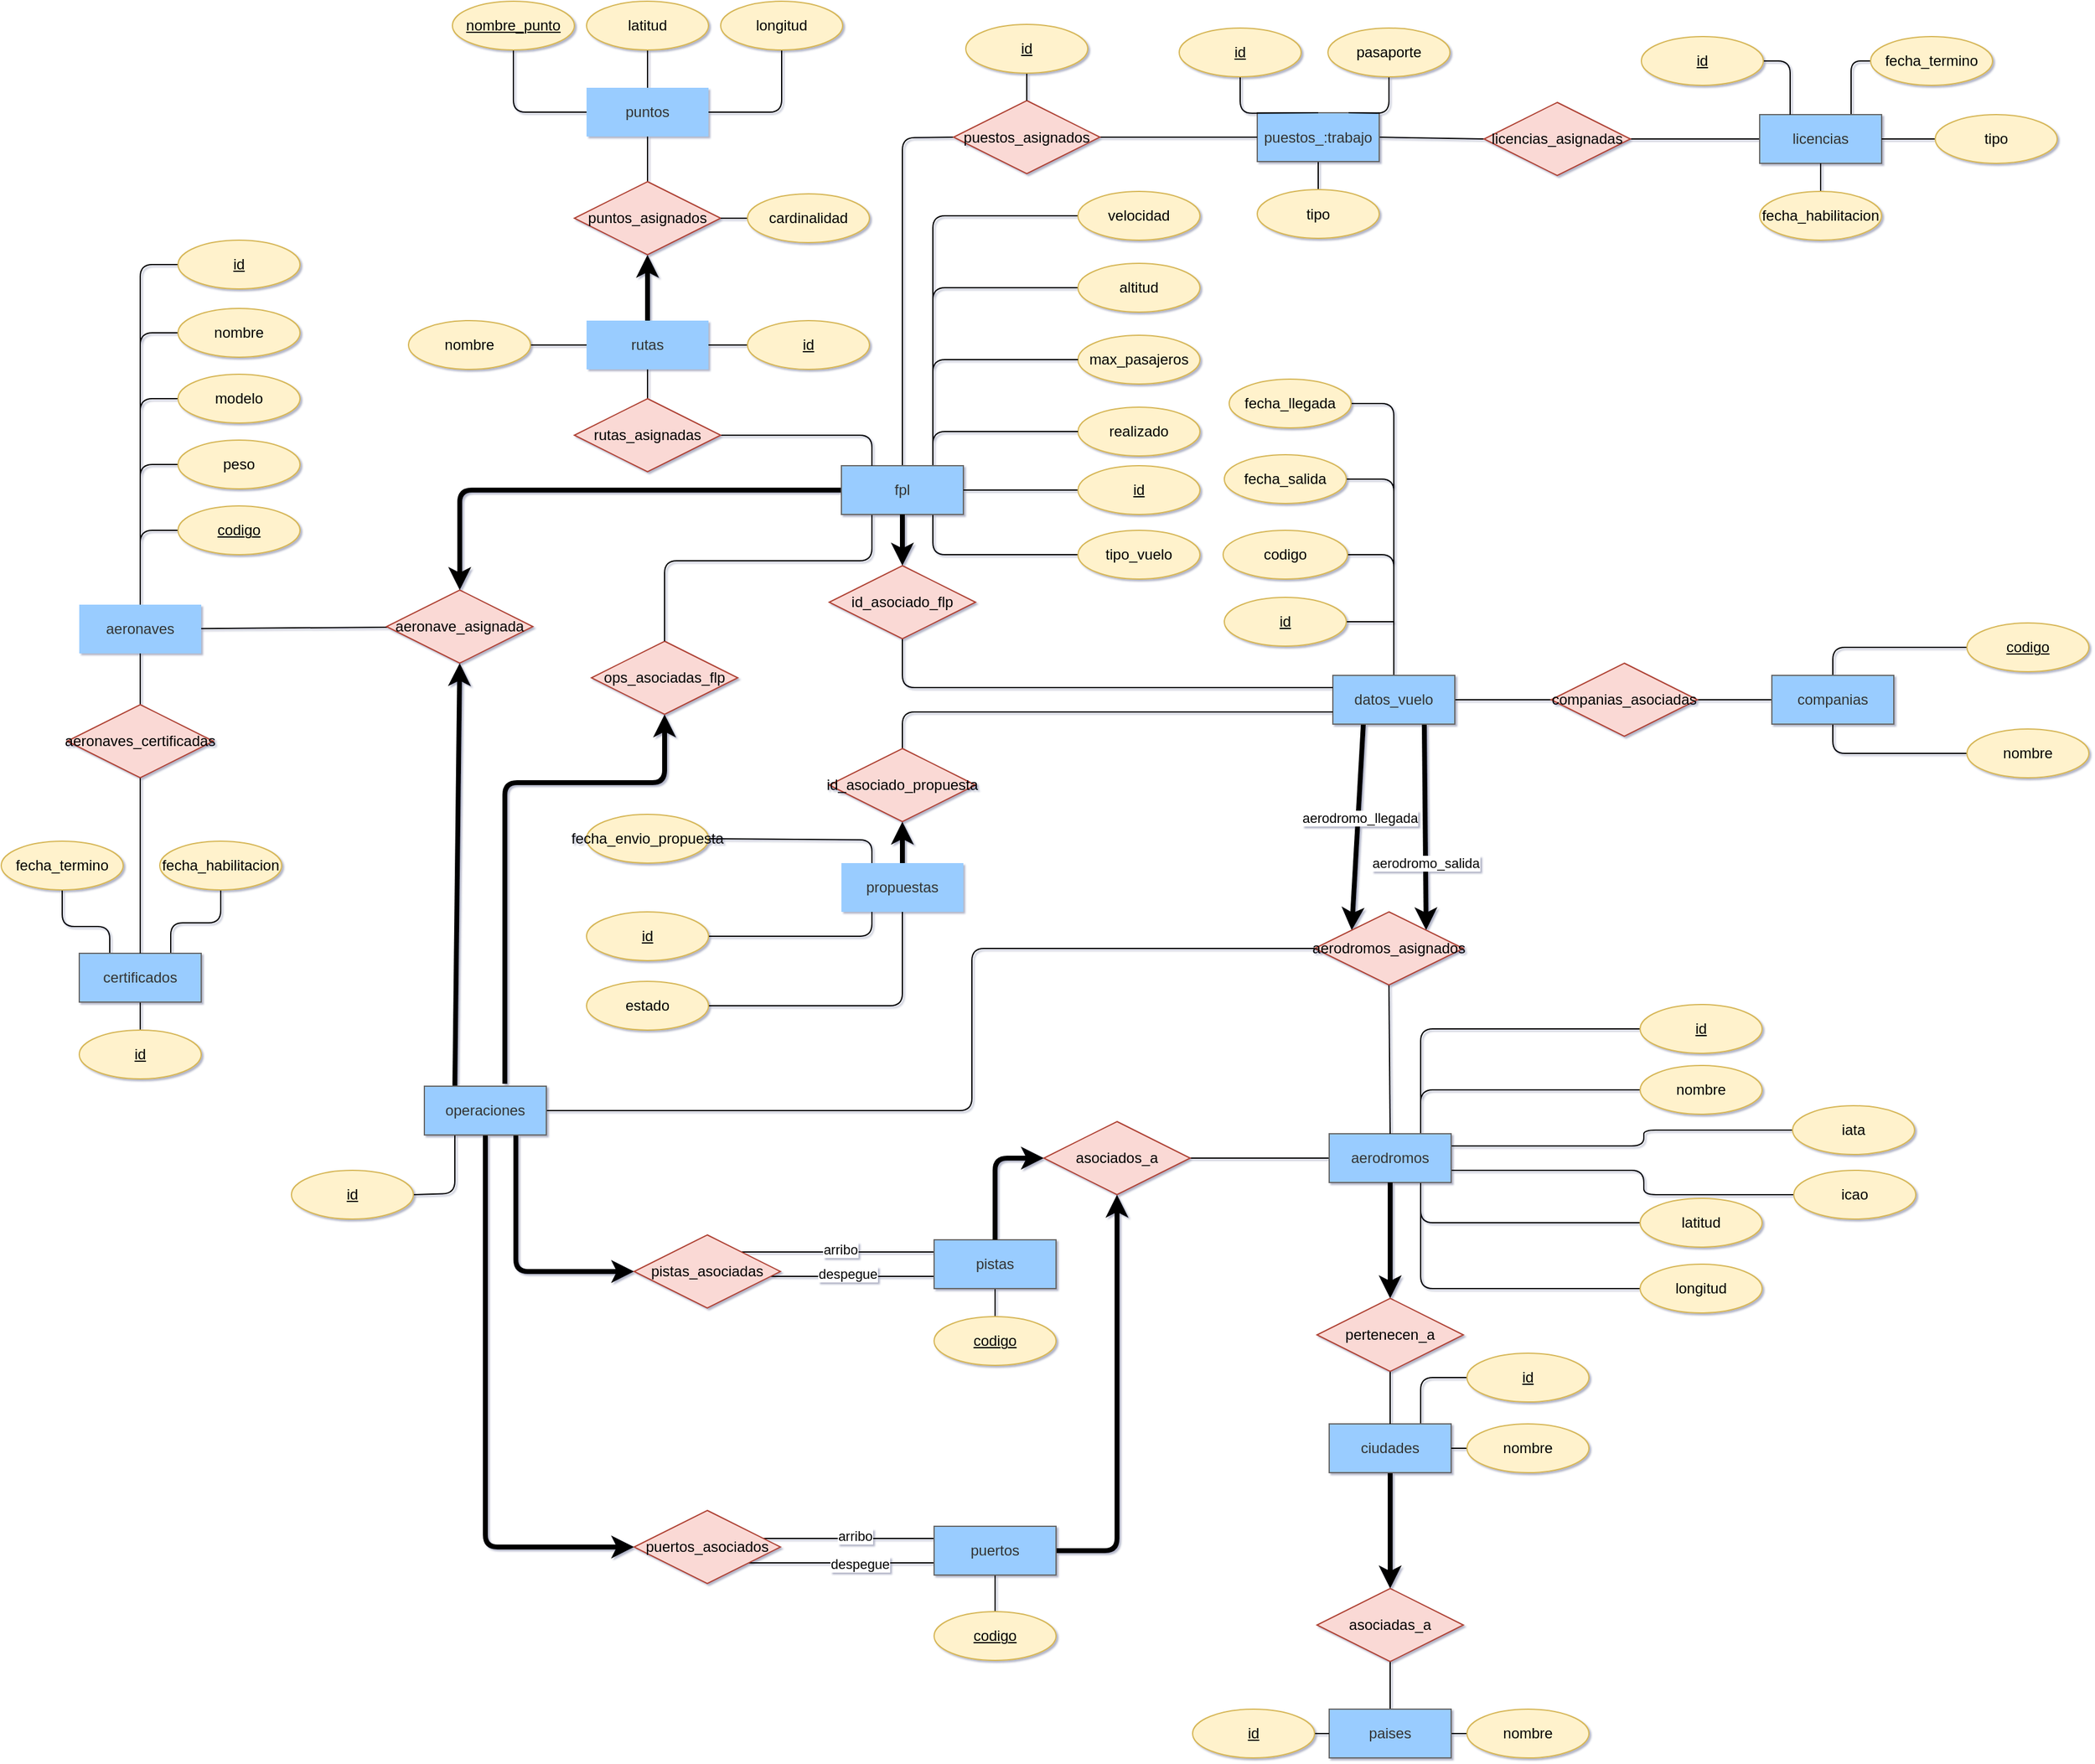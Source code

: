 <mxfile>
    <diagram id="YzkCV1IroWYQFl9WzWu6" name="Página-1">
        <mxGraphModel dx="561" dy="1938" grid="0" gridSize="10" guides="1" tooltips="1" connect="1" arrows="1" fold="1" page="1" pageScale="1" pageWidth="2336" pageHeight="1654" background="#ffffff" math="0" shadow="1">
            <root>
                <mxCell id="0"/>
                <mxCell id="1" parent="0"/>
                <mxCell id="186" style="edgeStyle=none;html=1;exitX=0.5;exitY=0;exitDx=0;exitDy=0;entryX=0.5;entryY=1;entryDx=0;entryDy=0;startArrow=none;startFill=0;endArrow=none;endFill=0;strokeColor=#000000;strokeWidth=1;" parent="1" source="65" target="184" edge="1">
                    <mxGeometry relative="1" as="geometry"/>
                </mxCell>
                <mxCell id="280" style="edgeStyle=none;html=1;exitX=1;exitY=0.5;exitDx=0;exitDy=0;startArrow=none;startFill=0;endArrow=none;endFill=0;strokeColor=#000000;strokeWidth=1;" parent="1" source="65" target="279" edge="1">
                    <mxGeometry relative="1" as="geometry">
                        <Array as="points">
                            <mxPoint x="1470" y="-98"/>
                        </Array>
                    </mxGeometry>
                </mxCell>
                <mxCell id="65" value="paises" style="whiteSpace=wrap;html=1;align=center;fillColor=#99CCFF;strokeColor=#666666;fontColor=#333333;" parent="1" vertex="1">
                    <mxGeometry x="1357" y="-118" width="100" height="40" as="geometry"/>
                </mxCell>
                <mxCell id="185" style="edgeStyle=none;html=1;exitX=0.5;exitY=1;exitDx=0;exitDy=0;entryX=0.5;entryY=0;entryDx=0;entryDy=0;startArrow=none;startFill=0;endArrow=classic;endFill=1;strokeColor=#000000;strokeWidth=4;" parent="1" source="66" target="184" edge="1">
                    <mxGeometry relative="1" as="geometry"/>
                </mxCell>
                <mxCell id="285" style="edgeStyle=none;rounded=1;html=1;exitX=0.75;exitY=0;exitDx=0;exitDy=0;entryX=0;entryY=0.5;entryDx=0;entryDy=0;startArrow=none;startFill=0;endArrow=none;endFill=0;strokeColor=#000000;strokeWidth=1;" parent="1" source="66" target="282" edge="1">
                    <mxGeometry relative="1" as="geometry">
                        <Array as="points">
                            <mxPoint x="1432" y="-390"/>
                        </Array>
                    </mxGeometry>
                </mxCell>
                <mxCell id="66" value="ciudades" style="whiteSpace=wrap;html=1;align=center;fillColor=#99CCFF;strokeColor=#666666;fontColor=#333333;" parent="1" vertex="1">
                    <mxGeometry x="1357" y="-352" width="100" height="40" as="geometry"/>
                </mxCell>
                <mxCell id="224" style="edgeStyle=none;html=1;exitX=0;exitY=0.5;exitDx=0;exitDy=0;startArrow=none;startFill=0;endArrow=none;endFill=0;strokeColor=#000000;strokeWidth=1;entryX=1;entryY=0.5;entryDx=0;entryDy=0;" parent="1" source="70" target="223" edge="1">
                    <mxGeometry relative="1" as="geometry">
                        <mxPoint x="1338" y="-623" as="targetPoint"/>
                    </mxGeometry>
                </mxCell>
                <mxCell id="298" style="edgeStyle=none;rounded=1;html=1;exitX=0.75;exitY=0;exitDx=0;exitDy=0;entryX=0;entryY=0.5;entryDx=0;entryDy=0;startArrow=none;startFill=0;endArrow=none;endFill=0;strokeColor=#000000;strokeWidth=1;" parent="1" source="70" target="287" edge="1">
                    <mxGeometry relative="1" as="geometry">
                        <Array as="points">
                            <mxPoint x="1432" y="-626"/>
                        </Array>
                    </mxGeometry>
                </mxCell>
                <mxCell id="299" style="edgeStyle=none;rounded=1;html=1;exitX=0.75;exitY=0;exitDx=0;exitDy=0;startArrow=none;startFill=0;endArrow=none;endFill=0;strokeColor=#000000;strokeWidth=1;entryX=0;entryY=0.5;entryDx=0;entryDy=0;" parent="1" source="70" target="286" edge="1">
                    <mxGeometry relative="1" as="geometry">
                        <mxPoint x="1480" y="-630" as="targetPoint"/>
                        <Array as="points">
                            <mxPoint x="1432" y="-676"/>
                        </Array>
                    </mxGeometry>
                </mxCell>
                <mxCell id="300" style="edgeStyle=none;rounded=1;html=1;exitX=0.75;exitY=1;exitDx=0;exitDy=0;entryX=0;entryY=0.5;entryDx=0;entryDy=0;startArrow=none;startFill=0;endArrow=none;endFill=0;strokeColor=#000000;strokeWidth=1;" parent="1" source="70" target="290" edge="1">
                    <mxGeometry relative="1" as="geometry">
                        <Array as="points">
                            <mxPoint x="1432" y="-517"/>
                        </Array>
                    </mxGeometry>
                </mxCell>
                <mxCell id="301" style="edgeStyle=none;rounded=1;html=1;exitX=0.75;exitY=1;exitDx=0;exitDy=0;entryX=0;entryY=0.5;entryDx=0;entryDy=0;startArrow=none;startFill=0;endArrow=none;endFill=0;strokeColor=#000000;strokeWidth=1;" parent="1" source="70" target="291" edge="1">
                    <mxGeometry relative="1" as="geometry">
                        <Array as="points">
                            <mxPoint x="1432" y="-463"/>
                        </Array>
                    </mxGeometry>
                </mxCell>
                <mxCell id="303" style="edgeStyle=none;rounded=1;html=1;exitX=1;exitY=0.25;exitDx=0;exitDy=0;startArrow=none;startFill=0;endArrow=none;endFill=0;strokeColor=#000000;strokeWidth=1;entryX=0;entryY=0.5;entryDx=0;entryDy=0;" parent="1" source="70" target="288" edge="1">
                    <mxGeometry relative="1" as="geometry">
                        <Array as="points">
                            <mxPoint x="1615" y="-580"/>
                            <mxPoint x="1615" y="-593"/>
                        </Array>
                    </mxGeometry>
                </mxCell>
                <mxCell id="304" style="edgeStyle=none;rounded=1;html=1;exitX=1;exitY=0.75;exitDx=0;exitDy=0;entryX=0;entryY=0.5;entryDx=0;entryDy=0;startArrow=none;startFill=0;endArrow=none;endFill=0;strokeColor=#000000;strokeWidth=1;" parent="1" source="70" target="289" edge="1">
                    <mxGeometry relative="1" as="geometry">
                        <Array as="points">
                            <mxPoint x="1615" y="-560"/>
                            <mxPoint x="1615" y="-540"/>
                        </Array>
                    </mxGeometry>
                </mxCell>
                <mxCell id="70" value="aerodromos" style="whiteSpace=wrap;html=1;align=center;fillColor=#99CCFF;strokeColor=#666666;fontColor=#333333;" parent="1" vertex="1">
                    <mxGeometry x="1357" y="-590" width="100" height="40" as="geometry"/>
                </mxCell>
                <mxCell id="194" value="" style="edgeStyle=none;html=1;startArrow=none;startFill=0;endArrow=none;endFill=0;strokeColor=#000000;strokeWidth=1;" parent="1" source="106" target="192" edge="1">
                    <mxGeometry relative="1" as="geometry"/>
                </mxCell>
                <mxCell id="254" style="edgeStyle=none;html=1;exitX=1;exitY=0.5;exitDx=0;exitDy=0;startArrow=none;startFill=0;endArrow=none;endFill=0;strokeColor=#000000;strokeWidth=1;" parent="1" source="106" target="252" edge="1">
                    <mxGeometry relative="1" as="geometry">
                        <Array as="points"/>
                    </mxGeometry>
                </mxCell>
                <mxCell id="378" style="edgeStyle=none;rounded=1;html=1;exitX=0;exitY=0.5;exitDx=0;exitDy=0;startArrow=none;startFill=0;endArrow=none;endFill=0;strokeColor=#000000;strokeWidth=1;" parent="1" source="106" edge="1">
                    <mxGeometry relative="1" as="geometry">
                        <mxPoint x="700" y="-1237" as="targetPoint"/>
                    </mxGeometry>
                </mxCell>
                <mxCell id="380" value="" style="edgeStyle=none;rounded=1;html=1;startArrow=none;startFill=0;endArrow=none;endFill=0;strokeColor=#000000;strokeWidth=1;" parent="1" source="106" edge="1">
                    <mxGeometry relative="1" as="geometry">
                        <mxPoint x="700" y="-1237" as="targetPoint"/>
                    </mxGeometry>
                </mxCell>
                <mxCell id="106" value="rutas" style="whiteSpace=wrap;html=1;align=center;fillColor=#99CCFF;strokeColor=none;fontColor=#333333;" parent="1" vertex="1">
                    <mxGeometry x="748" y="-1257" width="100" height="40" as="geometry"/>
                </mxCell>
                <mxCell id="104" value="realizado" style="ellipse;whiteSpace=wrap;html=1;align=center;fillColor=#fff2cc;strokeColor=#d6b656;fontColor=#000000;" parent="1" vertex="1">
                    <mxGeometry x="1151" y="-1186" width="100" height="40" as="geometry"/>
                </mxCell>
                <mxCell id="102" value="max_pasajeros" style="ellipse;whiteSpace=wrap;html=1;align=center;fillColor=#fff2cc;strokeColor=#d6b656;fontColor=#000000;" parent="1" vertex="1">
                    <mxGeometry x="1151" y="-1245" width="100" height="40" as="geometry"/>
                </mxCell>
                <mxCell id="259" style="edgeStyle=none;html=1;exitX=0;exitY=0.5;exitDx=0;exitDy=0;entryX=0.75;entryY=0;entryDx=0;entryDy=0;startArrow=none;startFill=0;endArrow=none;endFill=0;strokeColor=#000000;strokeWidth=1;" parent="1" source="101" edge="1">
                    <mxGeometry relative="1" as="geometry">
                        <mxPoint x="1032" y="-1128" as="targetPoint"/>
                        <Array as="points">
                            <mxPoint x="1032" y="-1284"/>
                        </Array>
                    </mxGeometry>
                </mxCell>
                <mxCell id="101" value="altitud" style="ellipse;whiteSpace=wrap;html=1;align=center;fillColor=#fff2cc;strokeColor=#d6b656;fontColor=#000000;" parent="1" vertex="1">
                    <mxGeometry x="1151" y="-1304" width="100" height="40" as="geometry"/>
                </mxCell>
                <mxCell id="262" style="edgeStyle=none;html=1;exitX=0.25;exitY=0;exitDx=0;exitDy=0;entryX=1;entryY=0.5;entryDx=0;entryDy=0;startArrow=none;startFill=0;endArrow=none;endFill=0;strokeColor=#000000;strokeWidth=1;" parent="1" source="145" target="148" edge="1">
                    <mxGeometry relative="1" as="geometry">
                        <Array as="points">
                            <mxPoint x="982" y="-831"/>
                        </Array>
                    </mxGeometry>
                </mxCell>
                <mxCell id="350" style="edgeStyle=none;rounded=1;html=1;exitX=0.5;exitY=1;exitDx=0;exitDy=0;entryX=1;entryY=0.5;entryDx=0;entryDy=0;startArrow=none;startFill=0;endArrow=none;endFill=0;strokeColor=#000000;strokeWidth=1;" parent="1" source="145" target="349" edge="1">
                    <mxGeometry relative="1" as="geometry">
                        <Array as="points">
                            <mxPoint x="1007" y="-695"/>
                        </Array>
                    </mxGeometry>
                </mxCell>
                <mxCell id="145" value="propuestas" style="whiteSpace=wrap;html=1;align=center;fillColor=#99CCFF;strokeColor=none;fontColor=#333333;" parent="1" vertex="1">
                    <mxGeometry x="957" y="-812" width="100" height="40" as="geometry"/>
                </mxCell>
                <mxCell id="152" style="edgeStyle=none;html=1;endArrow=none;endFill=0;strokeColor=#000000;entryX=0.25;entryY=1;entryDx=0;entryDy=0;" parent="1" source="147" target="145" edge="1">
                    <mxGeometry relative="1" as="geometry">
                        <Array as="points">
                            <mxPoint x="982" y="-752"/>
                        </Array>
                    </mxGeometry>
                </mxCell>
                <mxCell id="147" value="&lt;u&gt;id&lt;/u&gt;" style="ellipse;whiteSpace=wrap;html=1;align=center;fillColor=#fff2cc;strokeColor=#d6b656;fontColor=#000000;" parent="1" vertex="1">
                    <mxGeometry x="748" y="-772" width="100" height="40" as="geometry"/>
                </mxCell>
                <mxCell id="148" value="fecha_envio_propuesta" style="ellipse;whiteSpace=wrap;html=1;align=center;fillColor=#fff2cc;strokeColor=#d6b656;fontColor=#000000;" parent="1" vertex="1">
                    <mxGeometry x="748" y="-852" width="100" height="40" as="geometry"/>
                </mxCell>
                <mxCell id="241" style="edgeStyle=none;html=1;exitX=1;exitY=0.5;exitDx=0;exitDy=0;entryX=0.5;entryY=0;entryDx=0;entryDy=0;startArrow=none;startFill=0;endArrow=none;endFill=0;strokeColor=#000000;strokeWidth=1;" parent="1" source="157" target="168" edge="1">
                    <mxGeometry relative="1" as="geometry">
                        <Array as="points">
                            <mxPoint x="1410" y="-1127"/>
                        </Array>
                    </mxGeometry>
                </mxCell>
                <mxCell id="157" value="fecha_salida" style="ellipse;whiteSpace=wrap;html=1;align=center;fillColor=#fff2cc;strokeColor=#d6b656;fontColor=#000000;" parent="1" vertex="1">
                    <mxGeometry x="1271" y="-1147" width="100" height="40" as="geometry"/>
                </mxCell>
                <mxCell id="243" style="edgeStyle=none;html=1;exitX=1;exitY=0.5;exitDx=0;exitDy=0;startArrow=none;startFill=0;endArrow=none;endFill=0;strokeColor=#000000;strokeWidth=1;entryX=0.5;entryY=0;entryDx=0;entryDy=0;" parent="1" source="158" target="168" edge="1">
                    <mxGeometry relative="1" as="geometry">
                        <mxPoint x="1439.6" y="-1076.933" as="targetPoint"/>
                        <Array as="points">
                            <mxPoint x="1410" y="-1189"/>
                        </Array>
                    </mxGeometry>
                </mxCell>
                <mxCell id="158" value="fecha_llegada" style="ellipse;whiteSpace=wrap;html=1;align=center;fillColor=#fff2cc;strokeColor=#d6b656;fontColor=#000000;" parent="1" vertex="1">
                    <mxGeometry x="1275" y="-1209" width="100" height="40" as="geometry"/>
                </mxCell>
                <mxCell id="201" style="edgeStyle=none;html=1;exitX=0.5;exitY=0;exitDx=0;exitDy=0;entryX=0;entryY=0.5;entryDx=0;entryDy=0;startArrow=none;startFill=0;endArrow=none;endFill=0;strokeColor=#000000;strokeWidth=1;" parent="1" source="52" target="200" edge="1">
                    <mxGeometry relative="1" as="geometry">
                        <Array as="points">
                            <mxPoint x="1007" y="-1407"/>
                        </Array>
                    </mxGeometry>
                </mxCell>
                <mxCell id="229" style="edgeStyle=none;html=1;startArrow=none;startFill=0;endArrow=none;endFill=0;strokeColor=#000000;strokeWidth=1;" parent="1" source="168" target="227" edge="1">
                    <mxGeometry relative="1" as="geometry"/>
                </mxCell>
                <mxCell id="240" style="edgeStyle=none;html=1;exitX=0.5;exitY=0;exitDx=0;exitDy=0;entryX=1;entryY=0.5;entryDx=0;entryDy=0;startArrow=none;startFill=0;endArrow=none;endFill=0;strokeColor=#000000;strokeWidth=1;" parent="1" source="168" target="89" edge="1">
                    <mxGeometry relative="1" as="geometry">
                        <Array as="points">
                            <mxPoint x="1410" y="-1065"/>
                        </Array>
                    </mxGeometry>
                </mxCell>
                <mxCell id="274" style="edgeStyle=none;html=1;startArrow=none;startFill=0;endArrow=classic;endFill=1;strokeColor=#000000;strokeWidth=4;exitX=0.75;exitY=1;exitDx=0;exitDy=0;entryX=1;entryY=0;entryDx=0;entryDy=0;" parent="1" source="168" target="178" edge="1">
                    <mxGeometry relative="1" as="geometry">
                        <mxPoint x="1437" y="-917" as="sourcePoint"/>
                        <mxPoint x="1482" y="-846" as="targetPoint"/>
                        <Array as="points"/>
                    </mxGeometry>
                </mxCell>
                <mxCell id="277" value="aerodromo_salida" style="edgeLabel;html=1;align=center;verticalAlign=middle;resizable=0;points=[];" parent="274" vertex="1" connectable="0">
                    <mxGeometry x="-0.071" y="-2" relative="1" as="geometry">
                        <mxPoint x="2" y="35" as="offset"/>
                    </mxGeometry>
                </mxCell>
                <mxCell id="275" style="edgeStyle=none;html=1;exitX=0.25;exitY=1;exitDx=0;exitDy=0;startArrow=none;startFill=0;endArrow=classic;endFill=1;strokeColor=#000000;strokeWidth=4;entryX=0;entryY=0;entryDx=0;entryDy=0;" parent="1" source="168" target="178" edge="1">
                    <mxGeometry relative="1" as="geometry">
                        <mxPoint x="1254" y="-811" as="targetPoint"/>
                        <Array as="points"/>
                    </mxGeometry>
                </mxCell>
                <mxCell id="276" value="aerodromo_llegada" style="edgeLabel;html=1;align=center;verticalAlign=middle;resizable=0;points=[];" parent="275" vertex="1" connectable="0">
                    <mxGeometry x="0.409" relative="1" as="geometry">
                        <mxPoint x="3" y="-42" as="offset"/>
                    </mxGeometry>
                </mxCell>
                <mxCell id="168" value="datos_vuelo" style="whiteSpace=wrap;html=1;align=center;fillColor=#99CCFF;strokeColor=#666666;fontColor=#333333;" parent="1" vertex="1">
                    <mxGeometry x="1360" y="-966" width="100" height="40" as="geometry"/>
                </mxCell>
                <mxCell id="173" style="edgeStyle=none;html=1;exitX=0.5;exitY=1;exitDx=0;exitDy=0;entryX=0;entryY=0.25;entryDx=0;entryDy=0;startArrow=none;startFill=0;endArrow=none;endFill=0;strokeColor=#000000;strokeWidth=1;" parent="1" source="171" target="168" edge="1">
                    <mxGeometry relative="1" as="geometry">
                        <Array as="points">
                            <mxPoint x="1007" y="-956"/>
                        </Array>
                    </mxGeometry>
                </mxCell>
                <mxCell id="175" style="edgeStyle=none;html=1;entryX=0;entryY=0.75;entryDx=0;entryDy=0;startArrow=none;startFill=0;endArrow=none;endFill=0;strokeColor=#000000;strokeWidth=1;exitX=0.5;exitY=0;exitDx=0;exitDy=0;" parent="1" source="174" target="168" edge="1">
                    <mxGeometry relative="1" as="geometry">
                        <Array as="points">
                            <mxPoint x="1007" y="-936"/>
                        </Array>
                    </mxGeometry>
                </mxCell>
                <mxCell id="176" style="edgeStyle=none;html=1;startArrow=classic;startFill=1;endArrow=none;endFill=0;strokeColor=#000000;strokeWidth=4;" parent="1" source="174" target="145" edge="1">
                    <mxGeometry relative="1" as="geometry"/>
                </mxCell>
                <mxCell id="174" value="id_asociado_propuesta" style="shape=rhombus;perimeter=rhombusPerimeter;whiteSpace=wrap;html=1;align=center;fillColor=#fad9d5;strokeColor=#ae4132;fontColor=#000000;" parent="1" vertex="1">
                    <mxGeometry x="947" y="-906" width="120" height="60" as="geometry"/>
                </mxCell>
                <mxCell id="209" style="edgeStyle=none;html=1;startArrow=none;startFill=0;endArrow=none;endFill=0;strokeColor=#000000;strokeWidth=1;entryX=0.5;entryY=0;entryDx=0;entryDy=0;exitX=0.5;exitY=1;exitDx=0;exitDy=0;" parent="1" source="178" target="70" edge="1">
                    <mxGeometry relative="1" as="geometry">
                        <mxPoint x="1409.095" y="-658.445" as="sourcePoint"/>
                        <mxPoint x="1407" y="-596" as="targetPoint"/>
                    </mxGeometry>
                </mxCell>
                <mxCell id="178" value="aerodromos_asignados" style="shape=rhombus;perimeter=rhombusPerimeter;whiteSpace=wrap;html=1;align=center;fillColor=#fad9d5;strokeColor=#ae4132;fontColor=#000000;" parent="1" vertex="1">
                    <mxGeometry x="1345" y="-772" width="122" height="60" as="geometry"/>
                </mxCell>
                <mxCell id="208" style="edgeStyle=none;html=1;startArrow=none;startFill=0;endArrow=none;endFill=0;strokeColor=#000000;strokeWidth=1;" parent="1" source="180" target="183" edge="1">
                    <mxGeometry relative="1" as="geometry"/>
                </mxCell>
                <mxCell id="180" value="aeronave_asignada" style="shape=rhombus;perimeter=rhombusPerimeter;whiteSpace=wrap;html=1;align=center;fillColor=#fad9d5;strokeColor=#ae4132;fontColor=#000000;" parent="1" vertex="1">
                    <mxGeometry x="584" y="-1036" width="120" height="60" as="geometry"/>
                </mxCell>
                <mxCell id="326" style="edgeStyle=none;rounded=1;html=1;exitX=0.5;exitY=0;exitDx=0;exitDy=0;entryX=0;entryY=0.5;entryDx=0;entryDy=0;startArrow=none;startFill=0;endArrow=none;endFill=0;strokeColor=#000000;strokeWidth=1;" parent="1" source="183" target="325" edge="1">
                    <mxGeometry relative="1" as="geometry">
                        <Array as="points">
                            <mxPoint x="382" y="-1085"/>
                        </Array>
                    </mxGeometry>
                </mxCell>
                <mxCell id="327" style="edgeStyle=none;rounded=1;html=1;exitX=0.5;exitY=0;exitDx=0;exitDy=0;entryX=0;entryY=0.5;entryDx=0;entryDy=0;startArrow=none;startFill=0;endArrow=none;endFill=0;strokeColor=#000000;strokeWidth=1;" parent="1" source="183" target="324" edge="1">
                    <mxGeometry relative="1" as="geometry">
                        <Array as="points">
                            <mxPoint x="382" y="-1139"/>
                        </Array>
                    </mxGeometry>
                </mxCell>
                <mxCell id="183" value="aeronaves" style="whiteSpace=wrap;html=1;align=center;fillColor=#99CCFF;strokeColor=none;fontColor=#333333;" parent="1" vertex="1">
                    <mxGeometry x="332" y="-1024" width="100" height="40" as="geometry"/>
                </mxCell>
                <mxCell id="184" value="asociadas_a" style="shape=rhombus;perimeter=rhombusPerimeter;whiteSpace=wrap;html=1;align=center;fillColor=#fad9d5;strokeColor=#ae4132;fontColor=#000000;" parent="1" vertex="1">
                    <mxGeometry x="1347" y="-217" width="120" height="60" as="geometry"/>
                </mxCell>
                <mxCell id="188" style="edgeStyle=none;html=1;exitX=0.5;exitY=0;exitDx=0;exitDy=0;entryX=0.5;entryY=1;entryDx=0;entryDy=0;startArrow=classic;startFill=1;endArrow=none;endFill=0;strokeColor=#000000;strokeWidth=4;" parent="1" source="187" target="70" edge="1">
                    <mxGeometry relative="1" as="geometry">
                        <mxPoint x="1407" y="-402" as="sourcePoint"/>
                    </mxGeometry>
                </mxCell>
                <mxCell id="189" style="edgeStyle=none;html=1;exitX=0.5;exitY=1;exitDx=0;exitDy=0;entryX=0.5;entryY=0;entryDx=0;entryDy=0;startArrow=none;startFill=0;endArrow=none;endFill=0;strokeColor=#000000;strokeWidth=1;" parent="1" source="187" target="66" edge="1">
                    <mxGeometry relative="1" as="geometry"/>
                </mxCell>
                <mxCell id="187" value="pertenecen_a" style="shape=rhombus;perimeter=rhombusPerimeter;whiteSpace=wrap;html=1;align=center;fillColor=#fad9d5;strokeColor=#ae4132;fontColor=#000000;" parent="1" vertex="1">
                    <mxGeometry x="1347" y="-455" width="120" height="60" as="geometry"/>
                </mxCell>
                <mxCell id="366" style="edgeStyle=none;rounded=1;html=1;exitX=0.5;exitY=1;exitDx=0;exitDy=0;entryX=0.5;entryY=0;entryDx=0;entryDy=0;startArrow=none;startFill=0;endArrow=none;endFill=0;strokeColor=#000000;strokeWidth=1;" parent="1" source="196" target="365" edge="1">
                    <mxGeometry relative="1" as="geometry"/>
                </mxCell>
                <mxCell id="369" style="edgeStyle=none;rounded=1;html=1;exitX=1;exitY=0.5;exitDx=0;exitDy=0;entryX=0;entryY=0.5;entryDx=0;entryDy=0;startArrow=none;startFill=0;endArrow=none;endFill=0;strokeColor=#000000;strokeWidth=1;" parent="1" source="196" target="235" edge="1">
                    <mxGeometry relative="1" as="geometry"/>
                </mxCell>
                <mxCell id="196" value="puestos_:trabajo" style="whiteSpace=wrap;html=1;align=center;fillColor=#99CCFF;strokeColor=#666666;fontColor=#333333;" parent="1" vertex="1">
                    <mxGeometry x="1298" y="-1427.5" width="100" height="40" as="geometry"/>
                </mxCell>
                <mxCell id="203" style="edgeStyle=none;html=1;exitX=1;exitY=0.5;exitDx=0;exitDy=0;entryX=0;entryY=0.5;entryDx=0;entryDy=0;startArrow=none;startFill=0;endArrow=none;endFill=0;strokeColor=#000000;strokeWidth=1;" parent="1" source="200" target="196" edge="1">
                    <mxGeometry relative="1" as="geometry"/>
                </mxCell>
                <mxCell id="200" value="puestos_asignados" style="shape=rhombus;perimeter=rhombusPerimeter;whiteSpace=wrap;html=1;align=center;fillColor=#fad9d5;strokeColor=#ae4132;fontColor=#000000;" parent="1" vertex="1">
                    <mxGeometry x="1049" y="-1437.5" width="120" height="60" as="geometry"/>
                </mxCell>
                <mxCell id="334" style="edgeStyle=none;rounded=1;html=1;exitX=0.75;exitY=0;exitDx=0;exitDy=0;entryX=0.5;entryY=1;entryDx=0;entryDy=0;startArrow=none;startFill=0;endArrow=none;endFill=0;strokeColor=#000000;strokeWidth=1;" parent="1" source="204" target="331" edge="1">
                    <mxGeometry relative="1" as="geometry">
                        <Array as="points">
                            <mxPoint x="407" y="-763"/>
                            <mxPoint x="448" y="-763"/>
                        </Array>
                    </mxGeometry>
                </mxCell>
                <mxCell id="335" style="edgeStyle=none;rounded=1;html=1;exitX=0.25;exitY=0;exitDx=0;exitDy=0;entryX=0.5;entryY=1;entryDx=0;entryDy=0;startArrow=none;startFill=0;endArrow=none;endFill=0;strokeColor=#000000;strokeWidth=1;" parent="1" source="204" target="332" edge="1">
                    <mxGeometry relative="1" as="geometry">
                        <Array as="points">
                            <mxPoint x="357" y="-760"/>
                            <mxPoint x="318" y="-760"/>
                        </Array>
                    </mxGeometry>
                </mxCell>
                <mxCell id="336" style="edgeStyle=none;rounded=1;html=1;exitX=0.5;exitY=1;exitDx=0;exitDy=0;startArrow=none;startFill=0;endArrow=none;endFill=0;strokeColor=#000000;strokeWidth=1;" parent="1" source="204" target="333" edge="1">
                    <mxGeometry relative="1" as="geometry"/>
                </mxCell>
                <mxCell id="204" value="certificados" style="whiteSpace=wrap;html=1;align=center;fillColor=#99CCFF;strokeColor=#666666;fontColor=#333333;" parent="1" vertex="1">
                    <mxGeometry x="332" y="-738" width="100" height="40" as="geometry"/>
                </mxCell>
                <mxCell id="207" style="edgeStyle=none;html=1;startArrow=none;startFill=0;endArrow=none;endFill=0;strokeColor=#000000;strokeWidth=1;" parent="1" source="205" target="204" edge="1">
                    <mxGeometry relative="1" as="geometry"/>
                </mxCell>
                <mxCell id="368" style="edgeStyle=none;rounded=1;html=1;entryX=0.5;entryY=1;entryDx=0;entryDy=0;startArrow=none;startFill=0;endArrow=none;endFill=0;strokeColor=#000000;strokeWidth=1;" parent="1" source="205" target="183" edge="1">
                    <mxGeometry relative="1" as="geometry"/>
                </mxCell>
                <mxCell id="205" value="aeronaves_certificadas" style="shape=rhombus;perimeter=rhombusPerimeter;whiteSpace=wrap;html=1;align=center;fillColor=#fad9d5;strokeColor=#ae4132;fontColor=#000000;" parent="1" vertex="1">
                    <mxGeometry x="322" y="-942" width="120" height="60" as="geometry"/>
                </mxCell>
                <mxCell id="249" style="edgeStyle=none;html=1;exitX=0.5;exitY=0;exitDx=0;exitDy=0;entryX=0.5;entryY=1;entryDx=0;entryDy=0;startArrow=none;startFill=0;endArrow=none;endFill=0;strokeColor=#000000;strokeWidth=1;" parent="1" source="210" target="247" edge="1">
                    <mxGeometry relative="1" as="geometry"/>
                </mxCell>
                <mxCell id="250" style="edgeStyle=none;html=1;exitX=1;exitY=0.5;exitDx=0;exitDy=0;entryX=0.5;entryY=1;entryDx=0;entryDy=0;startArrow=none;startFill=0;endArrow=none;endFill=0;strokeColor=#000000;strokeWidth=1;" parent="1" source="210" target="248" edge="1">
                    <mxGeometry relative="1" as="geometry">
                        <Array as="points">
                            <mxPoint x="908" y="-1428"/>
                        </Array>
                    </mxGeometry>
                </mxCell>
                <mxCell id="251" style="edgeStyle=none;html=1;exitX=0;exitY=0.5;exitDx=0;exitDy=0;entryX=0.5;entryY=1;entryDx=0;entryDy=0;startArrow=none;startFill=0;endArrow=none;endFill=0;strokeColor=#000000;strokeWidth=1;" parent="1" source="210" target="246" edge="1">
                    <mxGeometry relative="1" as="geometry">
                        <Array as="points">
                            <mxPoint x="688" y="-1428"/>
                        </Array>
                    </mxGeometry>
                </mxCell>
                <mxCell id="210" value="puntos" style="whiteSpace=wrap;html=1;align=center;fillColor=#99CCFF;strokeColor=none;fontColor=#333333;" parent="1" vertex="1">
                    <mxGeometry x="748" y="-1448" width="100" height="40" as="geometry"/>
                </mxCell>
                <mxCell id="213" style="edgeStyle=none;html=1;startArrow=classic;startFill=1;endArrow=none;endFill=0;strokeColor=#000000;strokeWidth=4;" parent="1" source="212" target="106" edge="1">
                    <mxGeometry relative="1" as="geometry"/>
                </mxCell>
                <mxCell id="214" style="edgeStyle=none;html=1;startArrow=none;startFill=0;endArrow=none;endFill=0;strokeColor=#000000;strokeWidth=1;" parent="1" source="212" target="210" edge="1">
                    <mxGeometry relative="1" as="geometry"/>
                </mxCell>
                <mxCell id="212" value="puntos_asignados" style="shape=rhombus;perimeter=rhombusPerimeter;whiteSpace=wrap;html=1;align=center;fillColor=#fad9d5;strokeColor=#ae4132;fontColor=#000000;" parent="1" vertex="1">
                    <mxGeometry x="738" y="-1371" width="120" height="60" as="geometry"/>
                </mxCell>
                <mxCell id="220" style="edgeStyle=none;html=1;exitX=1;exitY=0.5;exitDx=0;exitDy=0;entryX=0;entryY=0.5;entryDx=0;entryDy=0;startArrow=none;startFill=0;endArrow=none;endFill=0;strokeColor=#000000;strokeWidth=1;" parent="1" source="215" target="178" edge="1">
                    <mxGeometry relative="1" as="geometry">
                        <Array as="points">
                            <mxPoint x="1064" y="-609"/>
                            <mxPoint x="1064" y="-742"/>
                        </Array>
                    </mxGeometry>
                </mxCell>
                <mxCell id="232" style="edgeStyle=none;html=1;entryX=0.5;entryY=1;entryDx=0;entryDy=0;startArrow=none;startFill=0;endArrow=classic;endFill=1;strokeColor=#000000;strokeWidth=4;exitX=0.25;exitY=0;exitDx=0;exitDy=0;" parent="1" source="215" target="180" edge="1">
                    <mxGeometry relative="1" as="geometry">
                        <mxPoint x="816" y="-586" as="sourcePoint"/>
                        <Array as="points"/>
                    </mxGeometry>
                </mxCell>
                <mxCell id="310" style="edgeStyle=none;rounded=1;html=1;exitX=0.5;exitY=0;exitDx=0;exitDy=0;entryX=0;entryY=0.25;entryDx=0;entryDy=0;startArrow=none;startFill=0;endArrow=none;endFill=0;strokeColor=#000000;strokeWidth=1;" parent="1" source="370" target="221" edge="1">
                    <mxGeometry relative="1" as="geometry">
                        <Array as="points">
                            <mxPoint x="860" y="-493"/>
                        </Array>
                    </mxGeometry>
                </mxCell>
                <mxCell id="314" value="arribo" style="edgeLabel;html=1;align=center;verticalAlign=middle;resizable=0;points=[];" parent="310" vertex="1" connectable="0">
                    <mxGeometry x="0.196" y="2" relative="1" as="geometry">
                        <mxPoint as="offset"/>
                    </mxGeometry>
                </mxCell>
                <mxCell id="311" style="edgeStyle=none;rounded=1;html=1;entryX=0;entryY=0.75;entryDx=0;entryDy=0;startArrow=none;startFill=0;endArrow=none;endFill=0;strokeColor=#000000;strokeWidth=1;" parent="1" source="370" target="221" edge="1">
                    <mxGeometry relative="1" as="geometry">
                        <Array as="points">
                            <mxPoint x="872" y="-473"/>
                        </Array>
                    </mxGeometry>
                </mxCell>
                <mxCell id="315" value="despegue" style="edgeLabel;html=1;align=center;verticalAlign=middle;resizable=0;points=[];" parent="311" vertex="1" connectable="0">
                    <mxGeometry x="0.292" y="-1" relative="1" as="geometry">
                        <mxPoint x="-5" y="-3" as="offset"/>
                    </mxGeometry>
                </mxCell>
                <mxCell id="312" style="edgeStyle=none;rounded=1;html=1;entryX=0;entryY=0.25;entryDx=0;entryDy=0;startArrow=none;startFill=0;endArrow=none;endFill=0;strokeColor=#000000;strokeWidth=1;exitX=0.833;exitY=0.4;exitDx=0;exitDy=0;exitPerimeter=0;" parent="1" source="372" target="222" edge="1">
                    <mxGeometry relative="1" as="geometry">
                        <Array as="points">
                            <mxPoint x="883" y="-258"/>
                        </Array>
                    </mxGeometry>
                </mxCell>
                <mxCell id="316" value="arribo" style="edgeLabel;html=1;align=center;verticalAlign=middle;resizable=0;points=[];" parent="312" vertex="1" connectable="0">
                    <mxGeometry x="0.614" y="2" relative="1" as="geometry">
                        <mxPoint x="-36" as="offset"/>
                    </mxGeometry>
                </mxCell>
                <mxCell id="313" style="edgeStyle=none;rounded=1;html=1;entryX=0;entryY=0.75;entryDx=0;entryDy=0;startArrow=none;startFill=0;endArrow=none;endFill=0;strokeColor=#000000;strokeWidth=1;exitX=1;exitY=1;exitDx=0;exitDy=0;" parent="1" source="372" target="222" edge="1">
                    <mxGeometry relative="1" as="geometry">
                        <mxPoint x="826" y="-238" as="sourcePoint"/>
                        <Array as="points">
                            <mxPoint x="872" y="-238"/>
                        </Array>
                    </mxGeometry>
                </mxCell>
                <mxCell id="317" value="despegue" style="edgeLabel;html=1;align=center;verticalAlign=middle;resizable=0;points=[];" parent="313" vertex="1" connectable="0">
                    <mxGeometry x="0.601" y="-4" relative="1" as="geometry">
                        <mxPoint x="-28" y="-3" as="offset"/>
                    </mxGeometry>
                </mxCell>
                <mxCell id="319" style="edgeStyle=none;rounded=1;html=1;exitX=0.25;exitY=1;exitDx=0;exitDy=0;entryX=1;entryY=0.5;entryDx=0;entryDy=0;startArrow=none;startFill=0;endArrow=none;endFill=0;strokeColor=#000000;strokeWidth=1;" parent="1" source="215" target="318" edge="1">
                    <mxGeometry relative="1" as="geometry">
                        <Array as="points">
                            <mxPoint x="640" y="-541"/>
                        </Array>
                    </mxGeometry>
                </mxCell>
                <mxCell id="371" style="edgeStyle=none;rounded=1;html=1;entryX=0;entryY=0.5;entryDx=0;entryDy=0;startArrow=none;startFill=0;endArrow=classic;endFill=1;strokeColor=#000000;strokeWidth=4;exitX=0.75;exitY=1;exitDx=0;exitDy=0;" parent="1" source="215" target="370" edge="1">
                    <mxGeometry relative="1" as="geometry">
                        <Array as="points">
                            <mxPoint x="690" y="-477"/>
                            <mxPoint x="768" y="-477"/>
                        </Array>
                    </mxGeometry>
                </mxCell>
                <mxCell id="373" style="edgeStyle=none;rounded=1;html=1;startArrow=none;startFill=0;endArrow=classic;endFill=1;strokeColor=#000000;strokeWidth=4;entryX=0;entryY=0.5;entryDx=0;entryDy=0;" parent="1" source="215" target="372" edge="1">
                    <mxGeometry relative="1" as="geometry">
                        <mxPoint x="652.619" y="-428.238" as="targetPoint"/>
                        <Array as="points">
                            <mxPoint x="665" y="-251"/>
                        </Array>
                    </mxGeometry>
                </mxCell>
                <mxCell id="215" value="operaciones" style="whiteSpace=wrap;html=1;align=center;fillColor=#99CCFF;strokeColor=#666666;fontColor=#333333;" parent="1" vertex="1">
                    <mxGeometry x="615" y="-629" width="100" height="40" as="geometry"/>
                </mxCell>
                <mxCell id="219" style="edgeStyle=none;html=1;exitX=0.5;exitY=1;exitDx=0;exitDy=0;startArrow=classic;startFill=1;endArrow=none;endFill=0;strokeColor=#000000;strokeWidth=4;" parent="1" source="217" edge="1">
                    <mxGeometry relative="1" as="geometry">
                        <mxPoint x="681" y="-631" as="targetPoint"/>
                        <Array as="points">
                            <mxPoint x="812" y="-878"/>
                            <mxPoint x="681" y="-878"/>
                            <mxPoint x="681" y="-660"/>
                        </Array>
                    </mxGeometry>
                </mxCell>
                <mxCell id="217" value="ops_asociadas_flp" style="shape=rhombus;perimeter=rhombusPerimeter;whiteSpace=wrap;html=1;align=center;fillColor=#fad9d5;strokeColor=#ae4132;fontColor=#000000;" parent="1" vertex="1">
                    <mxGeometry x="752" y="-994" width="120" height="60" as="geometry"/>
                </mxCell>
                <mxCell id="218" style="edgeStyle=none;html=1;exitX=0.25;exitY=1;exitDx=0;exitDy=0;entryX=0.5;entryY=0;entryDx=0;entryDy=0;startArrow=none;startFill=0;endArrow=none;endFill=0;strokeColor=#000000;strokeWidth=1;" parent="1" source="52" target="217" edge="1">
                    <mxGeometry relative="1" as="geometry">
                        <Array as="points">
                            <mxPoint x="982" y="-1060"/>
                            <mxPoint x="925" y="-1060"/>
                            <mxPoint x="812" y="-1060"/>
                        </Array>
                    </mxGeometry>
                </mxCell>
                <mxCell id="309" style="edgeStyle=none;rounded=1;html=1;exitX=0.5;exitY=1;exitDx=0;exitDy=0;entryX=0.5;entryY=0;entryDx=0;entryDy=0;startArrow=none;startFill=0;endArrow=none;endFill=0;strokeColor=#000000;strokeWidth=1;" parent="1" source="221" target="308" edge="1">
                    <mxGeometry relative="1" as="geometry"/>
                </mxCell>
                <mxCell id="221" value="pistas" style="whiteSpace=wrap;html=1;align=center;fillColor=#99CCFF;strokeColor=#666666;fontColor=#333333;" parent="1" vertex="1">
                    <mxGeometry x="1033" y="-503" width="100" height="40" as="geometry"/>
                </mxCell>
                <mxCell id="305" style="edgeStyle=none;rounded=1;html=1;exitX=1;exitY=0.5;exitDx=0;exitDy=0;entryX=0.5;entryY=1;entryDx=0;entryDy=0;startArrow=none;startFill=0;endArrow=classic;endFill=1;strokeColor=#000000;strokeWidth=4;" parent="1" source="222" target="223" edge="1">
                    <mxGeometry relative="1" as="geometry">
                        <Array as="points">
                            <mxPoint x="1183" y="-248"/>
                        </Array>
                    </mxGeometry>
                </mxCell>
                <mxCell id="307" style="edgeStyle=none;rounded=1;html=1;exitX=0.5;exitY=1;exitDx=0;exitDy=0;entryX=0.5;entryY=0;entryDx=0;entryDy=0;startArrow=none;startFill=0;endArrow=none;endFill=0;strokeColor=#000000;strokeWidth=1;" parent="1" source="222" target="306" edge="1">
                    <mxGeometry relative="1" as="geometry"/>
                </mxCell>
                <mxCell id="222" value="puertos" style="whiteSpace=wrap;html=1;align=center;fillColor=#99CCFF;strokeColor=#666666;fontColor=#333333;" parent="1" vertex="1">
                    <mxGeometry x="1033" y="-268" width="100" height="40" as="geometry"/>
                </mxCell>
                <mxCell id="226" style="edgeStyle=none;html=1;entryX=0.5;entryY=0;entryDx=0;entryDy=0;startArrow=classic;startFill=1;endArrow=none;endFill=0;strokeColor=#000000;strokeWidth=4;" parent="1" source="223" target="221" edge="1">
                    <mxGeometry relative="1" as="geometry">
                        <Array as="points">
                            <mxPoint x="1083" y="-570"/>
                        </Array>
                    </mxGeometry>
                </mxCell>
                <mxCell id="223" value="asociados_a" style="shape=rhombus;perimeter=rhombusPerimeter;whiteSpace=wrap;html=1;align=center;fillColor=#fad9d5;strokeColor=#ae4132;fontColor=#000000;" parent="1" vertex="1">
                    <mxGeometry x="1123" y="-600" width="120" height="60" as="geometry"/>
                </mxCell>
                <mxCell id="231" style="edgeStyle=none;html=1;startArrow=none;startFill=0;endArrow=none;endFill=0;strokeColor=#000000;strokeWidth=1;" parent="1" source="227" target="230" edge="1">
                    <mxGeometry relative="1" as="geometry"/>
                </mxCell>
                <mxCell id="227" value="companias_asociadas" style="shape=rhombus;perimeter=rhombusPerimeter;whiteSpace=wrap;html=1;align=center;fillColor=#fad9d5;strokeColor=#ae4132;fontColor=#000000;" parent="1" vertex="1">
                    <mxGeometry x="1539" y="-976" width="120" height="60" as="geometry"/>
                </mxCell>
                <mxCell id="339" style="edgeStyle=none;rounded=1;html=1;exitX=0.5;exitY=0;exitDx=0;exitDy=0;entryX=0;entryY=0.5;entryDx=0;entryDy=0;startArrow=none;startFill=0;endArrow=none;endFill=0;strokeColor=#000000;strokeWidth=1;" parent="1" source="230" target="338" edge="1">
                    <mxGeometry relative="1" as="geometry">
                        <Array as="points">
                            <mxPoint x="1770" y="-989"/>
                        </Array>
                    </mxGeometry>
                </mxCell>
                <mxCell id="340" style="edgeStyle=none;rounded=1;html=1;exitX=0.5;exitY=1;exitDx=0;exitDy=0;entryX=0;entryY=0.5;entryDx=0;entryDy=0;startArrow=none;startFill=0;endArrow=none;endFill=0;strokeColor=#000000;strokeWidth=1;" parent="1" source="230" target="337" edge="1">
                    <mxGeometry relative="1" as="geometry">
                        <Array as="points">
                            <mxPoint x="1770" y="-902"/>
                        </Array>
                    </mxGeometry>
                </mxCell>
                <mxCell id="230" value="companias" style="whiteSpace=wrap;html=1;align=center;fillColor=#99CCFF;strokeColor=#666666;fontColor=#333333;" parent="1" vertex="1">
                    <mxGeometry x="1720" y="-966" width="100" height="40" as="geometry"/>
                </mxCell>
                <mxCell id="257" style="edgeStyle=none;html=1;exitX=0.75;exitY=0;exitDx=0;exitDy=0;entryX=0;entryY=0.5;entryDx=0;entryDy=0;startArrow=none;startFill=0;endArrow=none;endFill=0;strokeColor=#000000;strokeWidth=1;" parent="1" target="104" edge="1">
                    <mxGeometry relative="1" as="geometry">
                        <mxPoint x="1032" y="-1128" as="sourcePoint"/>
                        <Array as="points">
                            <mxPoint x="1032" y="-1166"/>
                        </Array>
                    </mxGeometry>
                </mxCell>
                <mxCell id="258" style="edgeStyle=none;html=1;exitX=0.75;exitY=0;exitDx=0;exitDy=0;entryX=0;entryY=0.5;entryDx=0;entryDy=0;startArrow=none;startFill=0;endArrow=none;endFill=0;strokeColor=#000000;strokeWidth=1;" parent="1" target="102" edge="1">
                    <mxGeometry relative="1" as="geometry">
                        <mxPoint x="1032" y="-1128" as="sourcePoint"/>
                        <Array as="points">
                            <mxPoint x="1032" y="-1225"/>
                        </Array>
                    </mxGeometry>
                </mxCell>
                <mxCell id="352" style="edgeStyle=none;rounded=1;html=1;exitX=0.75;exitY=1;exitDx=0;exitDy=0;entryX=0;entryY=0.5;entryDx=0;entryDy=0;startArrow=none;startFill=0;endArrow=none;endFill=0;strokeColor=#000000;strokeWidth=1;" parent="1" source="52" target="351" edge="1">
                    <mxGeometry relative="1" as="geometry">
                        <Array as="points">
                            <mxPoint x="1032" y="-1065"/>
                        </Array>
                    </mxGeometry>
                </mxCell>
                <mxCell id="367" style="edgeStyle=none;rounded=1;html=1;exitX=0;exitY=0.5;exitDx=0;exitDy=0;entryX=0.5;entryY=0;entryDx=0;entryDy=0;startArrow=none;startFill=0;endArrow=classic;endFill=1;strokeColor=#000000;strokeWidth=4;" parent="1" source="52" target="180" edge="1">
                    <mxGeometry relative="1" as="geometry">
                        <Array as="points">
                            <mxPoint x="644" y="-1118"/>
                        </Array>
                    </mxGeometry>
                </mxCell>
                <mxCell id="52" value="fpl" style="whiteSpace=wrap;html=1;align=center;fillColor=#99CCFF;strokeColor=#666666;fontColor=#333333;" parent="1" vertex="1">
                    <mxGeometry x="957" y="-1138" width="100" height="40" as="geometry"/>
                </mxCell>
                <mxCell id="260" style="edgeStyle=none;html=1;exitX=0;exitY=0.5;exitDx=0;exitDy=0;startArrow=none;startFill=0;endArrow=none;endFill=0;strokeColor=#000000;strokeWidth=1;" parent="1" source="141" edge="1">
                    <mxGeometry relative="1" as="geometry">
                        <mxPoint x="1032" y="-1139" as="targetPoint"/>
                        <Array as="points">
                            <mxPoint x="1032" y="-1343"/>
                        </Array>
                    </mxGeometry>
                </mxCell>
                <mxCell id="141" value="velocidad" style="ellipse;whiteSpace=wrap;html=1;align=center;fillColor=#fff2cc;strokeColor=#d6b656;fontColor=#000000;" parent="1" vertex="1">
                    <mxGeometry x="1151" y="-1363" width="100" height="40" as="geometry"/>
                </mxCell>
                <mxCell id="256" style="edgeStyle=none;html=1;exitX=0;exitY=0.5;exitDx=0;exitDy=0;startArrow=none;startFill=0;endArrow=none;endFill=0;strokeColor=#000000;strokeWidth=1;" parent="1" source="84" target="52" edge="1">
                    <mxGeometry relative="1" as="geometry"/>
                </mxCell>
                <mxCell id="84" value="&lt;u&gt;id&lt;/u&gt;" style="ellipse;whiteSpace=wrap;html=1;align=center;fillColor=#fff2cc;strokeColor=#d6b656;fontColor=#000000;" parent="1" vertex="1">
                    <mxGeometry x="1151" y="-1138" width="100" height="40" as="geometry"/>
                </mxCell>
                <mxCell id="171" value="id_asociado_flp" style="shape=rhombus;perimeter=rhombusPerimeter;whiteSpace=wrap;html=1;align=center;fillColor=#fad9d5;strokeColor=#ae4132;fontColor=#000000;" parent="1" vertex="1">
                    <mxGeometry x="947" y="-1056" width="120" height="60" as="geometry"/>
                </mxCell>
                <mxCell id="146" style="edgeStyle=none;html=1;entryX=0.5;entryY=1;entryDx=0;entryDy=0;endArrow=none;endFill=0;strokeColor=#000000;exitX=0.5;exitY=0;exitDx=0;exitDy=0;startArrow=classic;startFill=1;strokeWidth=4;" parent="1" source="171" target="52" edge="1">
                    <mxGeometry relative="1" as="geometry">
                        <mxPoint x="1007" y="-1033" as="sourcePoint"/>
                    </mxGeometry>
                </mxCell>
                <mxCell id="193" style="edgeStyle=none;html=1;startArrow=none;startFill=0;endArrow=none;endFill=0;strokeColor=#000000;strokeWidth=1;entryX=0.25;entryY=0;entryDx=0;entryDy=0;" parent="1" source="192" target="52" edge="1">
                    <mxGeometry relative="1" as="geometry">
                        <Array as="points">
                            <mxPoint x="982" y="-1163"/>
                        </Array>
                    </mxGeometry>
                </mxCell>
                <mxCell id="192" value="rutas_asignadas" style="shape=rhombus;perimeter=rhombusPerimeter;whiteSpace=wrap;html=1;align=center;fillColor=#fad9d5;strokeColor=#ae4132;fontColor=#000000;" parent="1" vertex="1">
                    <mxGeometry x="738" y="-1193" width="120" height="60" as="geometry"/>
                </mxCell>
                <mxCell id="89" value="codigo" style="ellipse;whiteSpace=wrap;html=1;align=center;fillColor=#fff2cc;strokeColor=#d6b656;fontColor=#000000;" parent="1" vertex="1">
                    <mxGeometry x="1270" y="-1085" width="102" height="40" as="geometry"/>
                </mxCell>
                <mxCell id="239" style="edgeStyle=none;html=1;entryX=0;entryY=0.5;entryDx=0;entryDy=0;startArrow=none;startFill=0;endArrow=none;endFill=0;strokeColor=#000000;strokeWidth=1;exitX=1;exitY=0.5;exitDx=0;exitDy=0;" parent="1" source="235" target="238" edge="1">
                    <mxGeometry relative="1" as="geometry"/>
                </mxCell>
                <mxCell id="235" value="licencias_asignadas" style="shape=rhombus;perimeter=rhombusPerimeter;whiteSpace=wrap;html=1;align=center;fillColor=#fad9d5;strokeColor=#ae4132;fontColor=#000000;" parent="1" vertex="1">
                    <mxGeometry x="1484" y="-1436" width="120" height="60" as="geometry"/>
                </mxCell>
                <mxCell id="360" style="edgeStyle=none;rounded=1;html=1;exitX=0.75;exitY=0;exitDx=0;exitDy=0;entryX=0;entryY=0.5;entryDx=0;entryDy=0;startArrow=none;startFill=0;endArrow=none;endFill=0;strokeColor=#000000;strokeWidth=1;" parent="1" source="238" target="358" edge="1">
                    <mxGeometry relative="1" as="geometry">
                        <Array as="points">
                            <mxPoint x="1785" y="-1443"/>
                            <mxPoint x="1785" y="-1470"/>
                        </Array>
                    </mxGeometry>
                </mxCell>
                <mxCell id="238" value="licencias" style="whiteSpace=wrap;html=1;align=center;fillColor=#99CCFF;strokeColor=#666666;fontColor=#333333;" parent="1" vertex="1">
                    <mxGeometry x="1710" y="-1426" width="100" height="40" as="geometry"/>
                </mxCell>
                <mxCell id="246" value="&lt;u&gt;nombre_punto&lt;/u&gt;" style="ellipse;whiteSpace=wrap;html=1;align=center;fillColor=#fff2cc;strokeColor=#d6b656;fontColor=#000000;" parent="1" vertex="1">
                    <mxGeometry x="638" y="-1519" width="100" height="40" as="geometry"/>
                </mxCell>
                <mxCell id="247" value="latitud" style="ellipse;whiteSpace=wrap;html=1;align=center;fillColor=#fff2cc;strokeColor=#d6b656;fontColor=#000000;" parent="1" vertex="1">
                    <mxGeometry x="748" y="-1519" width="100" height="40" as="geometry"/>
                </mxCell>
                <mxCell id="248" value="longitud" style="ellipse;whiteSpace=wrap;html=1;align=center;fillColor=#fff2cc;strokeColor=#d6b656;fontColor=#000000;" parent="1" vertex="1">
                    <mxGeometry x="858" y="-1519" width="100" height="40" as="geometry"/>
                </mxCell>
                <mxCell id="252" value="&lt;u&gt;id&lt;/u&gt;" style="ellipse;whiteSpace=wrap;html=1;align=center;fillColor=#fff2cc;strokeColor=#d6b656;fontColor=#000000;" parent="1" vertex="1">
                    <mxGeometry x="880" y="-1257" width="100" height="40" as="geometry"/>
                </mxCell>
                <mxCell id="255" style="edgeStyle=none;html=1;exitX=0;exitY=0.5;exitDx=0;exitDy=0;startArrow=none;startFill=0;endArrow=none;endFill=0;strokeColor=#000000;strokeWidth=1;entryX=1;entryY=0.5;entryDx=0;entryDy=0;" parent="1" source="253" target="212" edge="1">
                    <mxGeometry relative="1" as="geometry"/>
                </mxCell>
                <mxCell id="253" value="cardinalidad" style="ellipse;whiteSpace=wrap;html=1;align=center;fillColor=#fff2cc;strokeColor=#d6b656;fontColor=#000000;" parent="1" vertex="1">
                    <mxGeometry x="880" y="-1361" width="100" height="40" as="geometry"/>
                </mxCell>
                <mxCell id="281" style="edgeStyle=none;rounded=0;html=1;exitX=1;exitY=0.5;exitDx=0;exitDy=0;entryX=0;entryY=0.5;entryDx=0;entryDy=0;startArrow=none;startFill=0;endArrow=none;endFill=0;strokeColor=#000000;strokeWidth=1;" parent="1" source="278" target="65" edge="1">
                    <mxGeometry relative="1" as="geometry"/>
                </mxCell>
                <mxCell id="278" value="&lt;u&gt;id&lt;/u&gt;" style="ellipse;whiteSpace=wrap;html=1;align=center;fillColor=#fff2cc;strokeColor=#d6b656;fontColor=#000000;" parent="1" vertex="1">
                    <mxGeometry x="1245" y="-118" width="100" height="40" as="geometry"/>
                </mxCell>
                <mxCell id="279" value="nombre" style="ellipse;whiteSpace=wrap;html=1;align=center;fillColor=#fff2cc;strokeColor=#d6b656;fontColor=#000000;" parent="1" vertex="1">
                    <mxGeometry x="1470" y="-118" width="100" height="40" as="geometry"/>
                </mxCell>
                <mxCell id="282" value="&lt;u&gt;id&lt;/u&gt;" style="ellipse;whiteSpace=wrap;html=1;align=center;fillColor=#fff2cc;strokeColor=#d6b656;fontColor=#000000;" parent="1" vertex="1">
                    <mxGeometry x="1470" y="-410" width="100" height="40" as="geometry"/>
                </mxCell>
                <mxCell id="284" style="edgeStyle=none;rounded=0;html=1;exitX=0;exitY=0.5;exitDx=0;exitDy=0;startArrow=none;startFill=0;endArrow=none;endFill=0;strokeColor=#000000;strokeWidth=1;" parent="1" source="283" target="66" edge="1">
                    <mxGeometry relative="1" as="geometry"/>
                </mxCell>
                <mxCell id="283" value="nombre" style="ellipse;whiteSpace=wrap;html=1;align=center;fillColor=#fff2cc;strokeColor=#d6b656;fontColor=#000000;" parent="1" vertex="1">
                    <mxGeometry x="1470" y="-352" width="100" height="40" as="geometry"/>
                </mxCell>
                <mxCell id="286" value="&lt;u&gt;id&lt;/u&gt;" style="ellipse;whiteSpace=wrap;html=1;align=center;fillColor=#fff2cc;strokeColor=#d6b656;fontColor=#000000;" parent="1" vertex="1">
                    <mxGeometry x="1612" y="-696" width="100" height="40" as="geometry"/>
                </mxCell>
                <mxCell id="287" value="nombre" style="ellipse;whiteSpace=wrap;html=1;align=center;fillColor=#fff2cc;strokeColor=#d6b656;fontColor=#000000;" parent="1" vertex="1">
                    <mxGeometry x="1612" y="-646" width="100" height="40" as="geometry"/>
                </mxCell>
                <mxCell id="288" value="iata" style="ellipse;whiteSpace=wrap;html=1;align=center;fillColor=#fff2cc;strokeColor=#d6b656;fontColor=#000000;" parent="1" vertex="1">
                    <mxGeometry x="1737" y="-613" width="100" height="40" as="geometry"/>
                </mxCell>
                <mxCell id="289" value="icao" style="ellipse;whiteSpace=wrap;html=1;align=center;fillColor=#fff2cc;strokeColor=#d6b656;fontColor=#000000;" parent="1" vertex="1">
                    <mxGeometry x="1738" y="-560" width="100" height="40" as="geometry"/>
                </mxCell>
                <mxCell id="290" value="latitud" style="ellipse;whiteSpace=wrap;html=1;align=center;fillColor=#fff2cc;strokeColor=#d6b656;fontColor=#000000;" parent="1" vertex="1">
                    <mxGeometry x="1612" y="-537" width="100" height="40" as="geometry"/>
                </mxCell>
                <mxCell id="291" value="longitud" style="ellipse;whiteSpace=wrap;html=1;align=center;fillColor=#fff2cc;strokeColor=#d6b656;fontColor=#000000;" parent="1" vertex="1">
                    <mxGeometry x="1612" y="-483" width="100" height="40" as="geometry"/>
                </mxCell>
                <mxCell id="306" value="&lt;u&gt;codigo&lt;/u&gt;" style="ellipse;whiteSpace=wrap;html=1;align=center;fillColor=#fff2cc;strokeColor=#d6b656;fontColor=#000000;" parent="1" vertex="1">
                    <mxGeometry x="1033" y="-198" width="100" height="40" as="geometry"/>
                </mxCell>
                <mxCell id="308" value="&lt;u&gt;codigo&lt;/u&gt;" style="ellipse;whiteSpace=wrap;html=1;align=center;fillColor=#fff2cc;strokeColor=#d6b656;fontColor=#000000;" parent="1" vertex="1">
                    <mxGeometry x="1033" y="-440" width="100" height="40" as="geometry"/>
                </mxCell>
                <mxCell id="318" value="&lt;u&gt;id&lt;/u&gt;" style="ellipse;whiteSpace=wrap;html=1;align=center;fillColor=#fff2cc;strokeColor=#d6b656;fontColor=#000000;" parent="1" vertex="1">
                    <mxGeometry x="506" y="-560" width="100" height="40" as="geometry"/>
                </mxCell>
                <mxCell id="329" style="edgeStyle=none;rounded=1;html=1;exitX=0;exitY=0.5;exitDx=0;exitDy=0;entryX=0.5;entryY=0;entryDx=0;entryDy=0;startArrow=none;startFill=0;endArrow=none;endFill=0;strokeColor=#000000;strokeWidth=1;" parent="1" source="321" target="183" edge="1">
                    <mxGeometry relative="1" as="geometry">
                        <Array as="points">
                            <mxPoint x="382" y="-1247"/>
                        </Array>
                    </mxGeometry>
                </mxCell>
                <mxCell id="321" value="nombre" style="ellipse;whiteSpace=wrap;html=1;align=center;fillColor=#fff2cc;strokeColor=#d6b656;fontColor=#000000;" parent="1" vertex="1">
                    <mxGeometry x="413" y="-1267" width="100" height="40" as="geometry"/>
                </mxCell>
                <mxCell id="330" style="edgeStyle=none;rounded=1;html=1;exitX=0;exitY=0.5;exitDx=0;exitDy=0;entryX=0.5;entryY=0;entryDx=0;entryDy=0;startArrow=none;startFill=0;endArrow=none;endFill=0;strokeColor=#000000;strokeWidth=1;" parent="1" source="322" target="183" edge="1">
                    <mxGeometry relative="1" as="geometry">
                        <Array as="points">
                            <mxPoint x="382" y="-1303"/>
                        </Array>
                    </mxGeometry>
                </mxCell>
                <mxCell id="322" value="&lt;u&gt;id&lt;/u&gt;" style="ellipse;whiteSpace=wrap;html=1;align=center;fillColor=#fff2cc;strokeColor=#d6b656;fontColor=#000000;" parent="1" vertex="1">
                    <mxGeometry x="413" y="-1323" width="100" height="40" as="geometry"/>
                </mxCell>
                <mxCell id="328" style="edgeStyle=none;rounded=1;html=1;exitX=0;exitY=0.5;exitDx=0;exitDy=0;entryX=0.5;entryY=0;entryDx=0;entryDy=0;startArrow=none;startFill=0;endArrow=none;endFill=0;strokeColor=#000000;strokeWidth=1;" parent="1" source="323" target="183" edge="1">
                    <mxGeometry relative="1" as="geometry">
                        <Array as="points">
                            <mxPoint x="382" y="-1193"/>
                        </Array>
                    </mxGeometry>
                </mxCell>
                <mxCell id="323" value="modelo" style="ellipse;whiteSpace=wrap;html=1;align=center;fillColor=#fff2cc;strokeColor=#d6b656;fontColor=#000000;" parent="1" vertex="1">
                    <mxGeometry x="413" y="-1213" width="100" height="40" as="geometry"/>
                </mxCell>
                <mxCell id="324" value="peso" style="ellipse;whiteSpace=wrap;html=1;align=center;fillColor=#fff2cc;strokeColor=#d6b656;fontColor=#000000;" parent="1" vertex="1">
                    <mxGeometry x="413" y="-1159" width="100" height="40" as="geometry"/>
                </mxCell>
                <mxCell id="325" value="&lt;u&gt;codigo&lt;/u&gt;" style="ellipse;whiteSpace=wrap;html=1;align=center;fillColor=#fff2cc;strokeColor=#d6b656;fontColor=#000000;" parent="1" vertex="1">
                    <mxGeometry x="413" y="-1105" width="100" height="40" as="geometry"/>
                </mxCell>
                <mxCell id="331" value="fecha_habilitacion" style="ellipse;whiteSpace=wrap;html=1;align=center;fillColor=#fff2cc;strokeColor=#d6b656;fontColor=#000000;" parent="1" vertex="1">
                    <mxGeometry x="398" y="-830" width="100" height="40" as="geometry"/>
                </mxCell>
                <mxCell id="332" value="fecha_termino" style="ellipse;whiteSpace=wrap;html=1;align=center;fillColor=#fff2cc;strokeColor=#d6b656;fontColor=#000000;" parent="1" vertex="1">
                    <mxGeometry x="268" y="-830" width="100" height="40" as="geometry"/>
                </mxCell>
                <mxCell id="333" value="&lt;u&gt;id&lt;/u&gt;" style="ellipse;whiteSpace=wrap;html=1;align=center;fillColor=#fff2cc;strokeColor=#d6b656;fontColor=#000000;" parent="1" vertex="1">
                    <mxGeometry x="332" y="-675" width="100" height="40" as="geometry"/>
                </mxCell>
                <mxCell id="337" value="nombre" style="ellipse;whiteSpace=wrap;html=1;align=center;fillColor=#fff2cc;strokeColor=#d6b656;fontColor=#000000;" parent="1" vertex="1">
                    <mxGeometry x="1880" y="-922" width="100" height="40" as="geometry"/>
                </mxCell>
                <mxCell id="338" value="&lt;u&gt;codigo&lt;/u&gt;" style="ellipse;whiteSpace=wrap;html=1;align=center;fillColor=#fff2cc;strokeColor=#d6b656;fontColor=#000000;" parent="1" vertex="1">
                    <mxGeometry x="1880" y="-1009" width="100" height="40" as="geometry"/>
                </mxCell>
                <mxCell id="349" value="estado" style="ellipse;whiteSpace=wrap;html=1;align=center;fillColor=#fff2cc;strokeColor=#d6b656;fontColor=#000000;" parent="1" vertex="1">
                    <mxGeometry x="748" y="-715" width="100" height="40" as="geometry"/>
                </mxCell>
                <mxCell id="351" value="tipo_vuelo" style="ellipse;whiteSpace=wrap;html=1;align=center;fillColor=#fff2cc;strokeColor=#d6b656;fontColor=#000000;" parent="1" vertex="1">
                    <mxGeometry x="1151" y="-1085" width="100" height="40" as="geometry"/>
                </mxCell>
                <mxCell id="356" style="edgeStyle=none;rounded=1;html=1;exitX=0.5;exitY=1;exitDx=0;exitDy=0;entryX=0.5;entryY=0;entryDx=0;entryDy=0;startArrow=none;startFill=0;endArrow=none;endFill=0;strokeColor=#000000;strokeWidth=1;" parent="1" source="353" target="196" edge="1">
                    <mxGeometry relative="1" as="geometry">
                        <Array as="points">
                            <mxPoint x="1284" y="-1427"/>
                        </Array>
                    </mxGeometry>
                </mxCell>
                <mxCell id="353" value="&lt;u&gt;id&lt;/u&gt;" style="ellipse;whiteSpace=wrap;html=1;align=center;fillColor=#fff2cc;strokeColor=#d6b656;fontColor=#000000;" parent="1" vertex="1">
                    <mxGeometry x="1234" y="-1497" width="100" height="40" as="geometry"/>
                </mxCell>
                <mxCell id="361" style="edgeStyle=none;rounded=1;html=1;startArrow=none;startFill=0;endArrow=none;endFill=0;strokeColor=#000000;strokeWidth=1;entryX=0.25;entryY=0;entryDx=0;entryDy=0;exitX=1;exitY=0.5;exitDx=0;exitDy=0;" parent="1" source="357" target="238" edge="1">
                    <mxGeometry relative="1" as="geometry">
                        <Array as="points">
                            <mxPoint x="1735" y="-1470"/>
                        </Array>
                    </mxGeometry>
                </mxCell>
                <mxCell id="357" value="&lt;u&gt;id&lt;/u&gt;" style="ellipse;whiteSpace=wrap;html=1;align=center;fillColor=#fff2cc;strokeColor=#d6b656;fontColor=#000000;" parent="1" vertex="1">
                    <mxGeometry x="1613" y="-1490" width="100" height="40" as="geometry"/>
                </mxCell>
                <mxCell id="358" value="fecha_termino" style="ellipse;whiteSpace=wrap;html=1;align=center;fillColor=#fff2cc;strokeColor=#d6b656;fontColor=#000000;" parent="1" vertex="1">
                    <mxGeometry x="1801" y="-1490" width="100" height="40" as="geometry"/>
                </mxCell>
                <mxCell id="363" style="edgeStyle=none;rounded=1;html=1;exitX=0.5;exitY=0;exitDx=0;exitDy=0;entryX=0.5;entryY=1;entryDx=0;entryDy=0;startArrow=none;startFill=0;endArrow=none;endFill=0;strokeColor=#000000;strokeWidth=1;" parent="1" source="359" target="238" edge="1">
                    <mxGeometry relative="1" as="geometry"/>
                </mxCell>
                <mxCell id="359" value="fecha_habilitacion" style="ellipse;whiteSpace=wrap;html=1;align=center;fillColor=#fff2cc;strokeColor=#d6b656;fontColor=#000000;" parent="1" vertex="1">
                    <mxGeometry x="1710" y="-1363" width="100" height="40" as="geometry"/>
                </mxCell>
                <mxCell id="365" value="tipo" style="ellipse;whiteSpace=wrap;html=1;align=center;fillColor=#fff2cc;strokeColor=#d6b656;fontColor=#000000;" parent="1" vertex="1">
                    <mxGeometry x="1298" y="-1364.5" width="100" height="40" as="geometry"/>
                </mxCell>
                <mxCell id="370" value="pistas_asociadas" style="shape=rhombus;perimeter=rhombusPerimeter;whiteSpace=wrap;html=1;align=center;fillColor=#fad9d5;strokeColor=#ae4132;fontColor=#000000;" parent="1" vertex="1">
                    <mxGeometry x="787" y="-507" width="120" height="60" as="geometry"/>
                </mxCell>
                <mxCell id="372" value="puertos_asociados" style="shape=rhombus;perimeter=rhombusPerimeter;whiteSpace=wrap;html=1;align=center;fillColor=#fad9d5;strokeColor=#ae4132;fontColor=#000000;" parent="1" vertex="1">
                    <mxGeometry x="787" y="-281" width="120" height="60" as="geometry"/>
                </mxCell>
                <mxCell id="375" style="edgeStyle=none;rounded=1;html=1;startArrow=none;startFill=0;endArrow=none;endFill=0;strokeColor=#000000;strokeWidth=1;" parent="1" source="374" target="238" edge="1">
                    <mxGeometry relative="1" as="geometry"/>
                </mxCell>
                <mxCell id="374" value="tipo" style="ellipse;whiteSpace=wrap;html=1;align=center;fillColor=#fff2cc;strokeColor=#d6b656;fontColor=#000000;" parent="1" vertex="1">
                    <mxGeometry x="1854" y="-1426" width="100" height="40" as="geometry"/>
                </mxCell>
                <mxCell id="381" value="nombre" style="ellipse;whiteSpace=wrap;html=1;align=center;fillColor=#fff2cc;strokeColor=#d6b656;fontColor=#000000;" parent="1" vertex="1">
                    <mxGeometry x="602" y="-1257" width="100" height="40" as="geometry"/>
                </mxCell>
                <mxCell id="385" style="edgeStyle=none;html=1;exitX=0.5;exitY=1;exitDx=0;exitDy=0;entryX=0.75;entryY=0;entryDx=0;entryDy=0;strokeColor=#000000;endArrow=none;endFill=0;" parent="1" source="383" target="196" edge="1">
                    <mxGeometry relative="1" as="geometry">
                        <Array as="points">
                            <mxPoint x="1406" y="-1427"/>
                        </Array>
                    </mxGeometry>
                </mxCell>
                <mxCell id="383" value="pasaporte" style="ellipse;whiteSpace=wrap;html=1;align=center;fillColor=#fff2cc;strokeColor=#d6b656;fontColor=#000000;" parent="1" vertex="1">
                    <mxGeometry x="1356" y="-1497" width="100" height="40" as="geometry"/>
                </mxCell>
                <mxCell id="387" style="edgeStyle=none;html=1;endArrow=none;endFill=0;strokeColor=#000000;" parent="1" source="386" edge="1">
                    <mxGeometry relative="1" as="geometry">
                        <mxPoint x="1410" y="-1010" as="targetPoint"/>
                    </mxGeometry>
                </mxCell>
                <mxCell id="386" value="&lt;u&gt;id&lt;/u&gt;" style="ellipse;whiteSpace=wrap;html=1;align=center;fillColor=#fff2cc;strokeColor=#d6b656;fontColor=#000000;" parent="1" vertex="1">
                    <mxGeometry x="1271" y="-1030" width="100" height="40" as="geometry"/>
                </mxCell>
                <mxCell id="391" style="edgeStyle=none;html=1;exitX=0.5;exitY=1;exitDx=0;exitDy=0;entryX=0.5;entryY=0;entryDx=0;entryDy=0;strokeColor=#000000;endArrow=none;endFill=0;" edge="1" parent="1" source="390" target="200">
                    <mxGeometry relative="1" as="geometry"/>
                </mxCell>
                <mxCell id="390" value="&lt;u&gt;id&lt;/u&gt;" style="ellipse;whiteSpace=wrap;html=1;align=center;fillColor=#fff2cc;strokeColor=#d6b656;fontColor=#000000;" vertex="1" parent="1">
                    <mxGeometry x="1059" y="-1500" width="100" height="40" as="geometry"/>
                </mxCell>
            </root>
        </mxGraphModel>
    </diagram>
</mxfile>